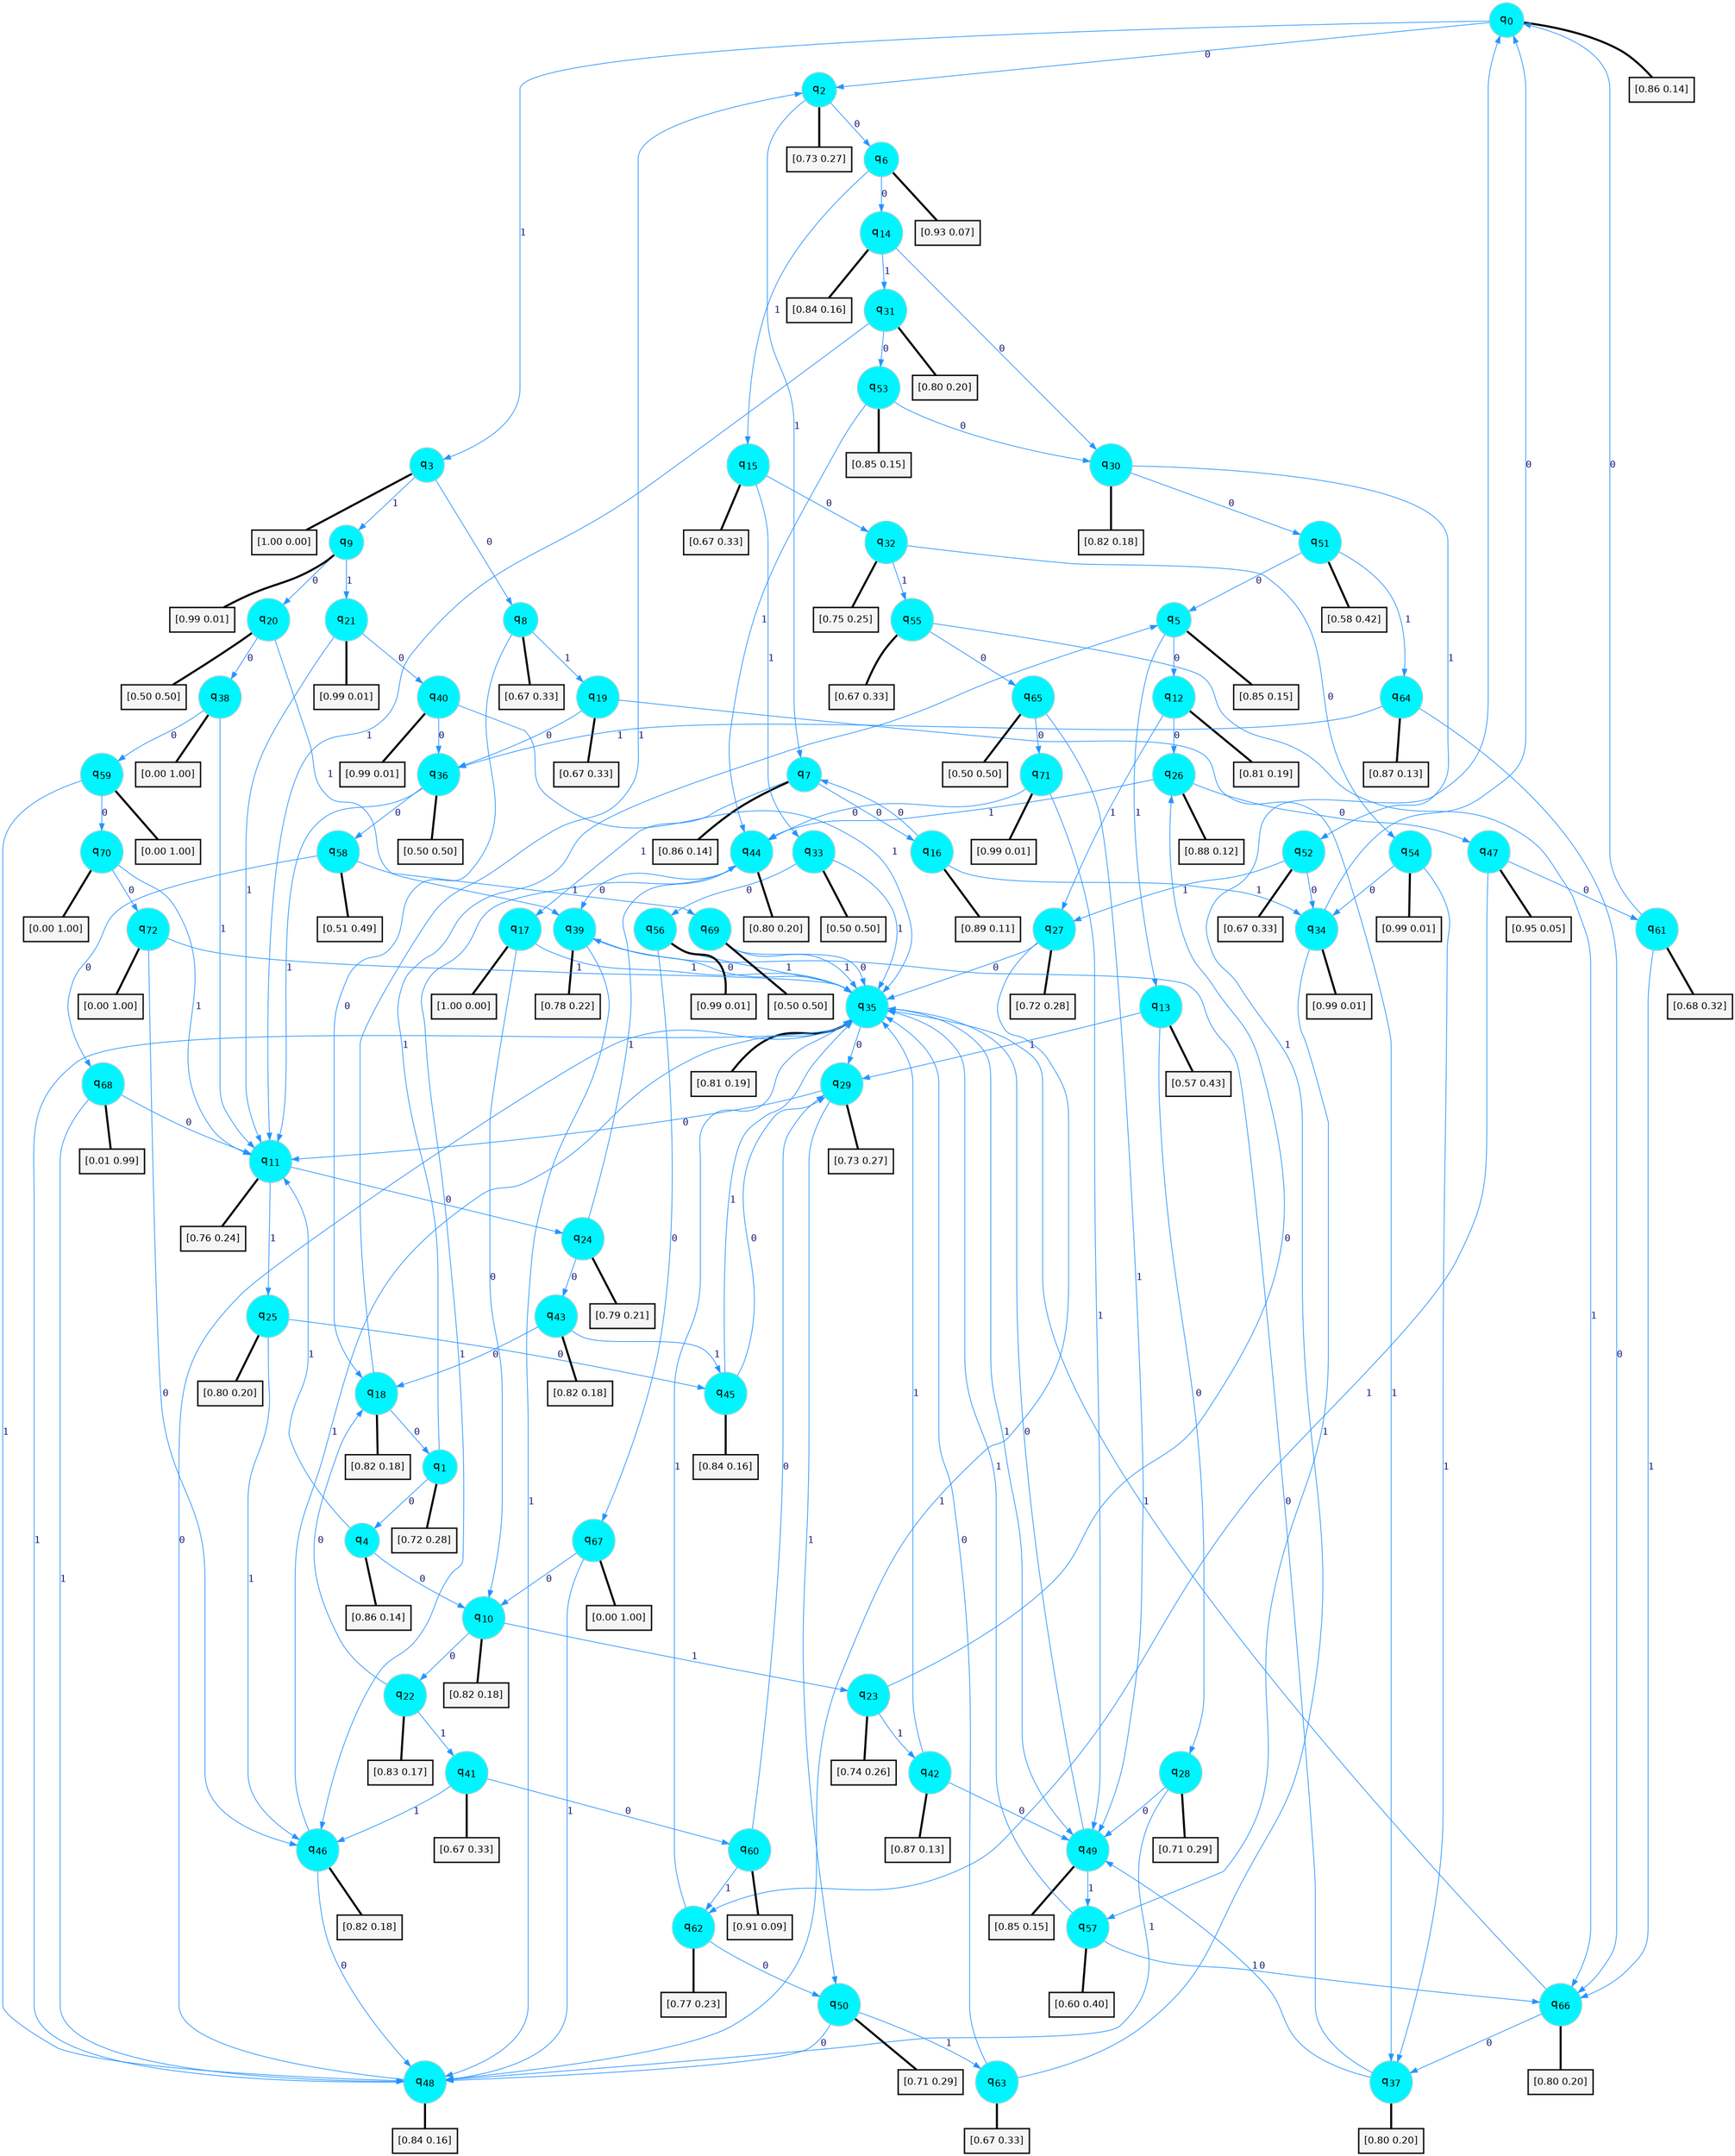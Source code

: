 digraph G {
graph [
bgcolor=transparent, dpi=300, rankdir=TD, size="40,25"];
node [
color=gray, fillcolor=turquoise1, fontcolor=black, fontname=Helvetica, fontsize=16, fontweight=bold, shape=circle, style=filled];
edge [
arrowsize=1, color=dodgerblue1, fontcolor=midnightblue, fontname=courier, fontweight=bold, penwidth=1, style=solid, weight=20];
0[label=<q<SUB>0</SUB>>];
1[label=<q<SUB>1</SUB>>];
2[label=<q<SUB>2</SUB>>];
3[label=<q<SUB>3</SUB>>];
4[label=<q<SUB>4</SUB>>];
5[label=<q<SUB>5</SUB>>];
6[label=<q<SUB>6</SUB>>];
7[label=<q<SUB>7</SUB>>];
8[label=<q<SUB>8</SUB>>];
9[label=<q<SUB>9</SUB>>];
10[label=<q<SUB>10</SUB>>];
11[label=<q<SUB>11</SUB>>];
12[label=<q<SUB>12</SUB>>];
13[label=<q<SUB>13</SUB>>];
14[label=<q<SUB>14</SUB>>];
15[label=<q<SUB>15</SUB>>];
16[label=<q<SUB>16</SUB>>];
17[label=<q<SUB>17</SUB>>];
18[label=<q<SUB>18</SUB>>];
19[label=<q<SUB>19</SUB>>];
20[label=<q<SUB>20</SUB>>];
21[label=<q<SUB>21</SUB>>];
22[label=<q<SUB>22</SUB>>];
23[label=<q<SUB>23</SUB>>];
24[label=<q<SUB>24</SUB>>];
25[label=<q<SUB>25</SUB>>];
26[label=<q<SUB>26</SUB>>];
27[label=<q<SUB>27</SUB>>];
28[label=<q<SUB>28</SUB>>];
29[label=<q<SUB>29</SUB>>];
30[label=<q<SUB>30</SUB>>];
31[label=<q<SUB>31</SUB>>];
32[label=<q<SUB>32</SUB>>];
33[label=<q<SUB>33</SUB>>];
34[label=<q<SUB>34</SUB>>];
35[label=<q<SUB>35</SUB>>];
36[label=<q<SUB>36</SUB>>];
37[label=<q<SUB>37</SUB>>];
38[label=<q<SUB>38</SUB>>];
39[label=<q<SUB>39</SUB>>];
40[label=<q<SUB>40</SUB>>];
41[label=<q<SUB>41</SUB>>];
42[label=<q<SUB>42</SUB>>];
43[label=<q<SUB>43</SUB>>];
44[label=<q<SUB>44</SUB>>];
45[label=<q<SUB>45</SUB>>];
46[label=<q<SUB>46</SUB>>];
47[label=<q<SUB>47</SUB>>];
48[label=<q<SUB>48</SUB>>];
49[label=<q<SUB>49</SUB>>];
50[label=<q<SUB>50</SUB>>];
51[label=<q<SUB>51</SUB>>];
52[label=<q<SUB>52</SUB>>];
53[label=<q<SUB>53</SUB>>];
54[label=<q<SUB>54</SUB>>];
55[label=<q<SUB>55</SUB>>];
56[label=<q<SUB>56</SUB>>];
57[label=<q<SUB>57</SUB>>];
58[label=<q<SUB>58</SUB>>];
59[label=<q<SUB>59</SUB>>];
60[label=<q<SUB>60</SUB>>];
61[label=<q<SUB>61</SUB>>];
62[label=<q<SUB>62</SUB>>];
63[label=<q<SUB>63</SUB>>];
64[label=<q<SUB>64</SUB>>];
65[label=<q<SUB>65</SUB>>];
66[label=<q<SUB>66</SUB>>];
67[label=<q<SUB>67</SUB>>];
68[label=<q<SUB>68</SUB>>];
69[label=<q<SUB>69</SUB>>];
70[label=<q<SUB>70</SUB>>];
71[label=<q<SUB>71</SUB>>];
72[label=<q<SUB>72</SUB>>];
73[label="[0.86 0.14]", shape=box,fontcolor=black, fontname=Helvetica, fontsize=14, penwidth=2, fillcolor=whitesmoke,color=black];
74[label="[0.72 0.28]", shape=box,fontcolor=black, fontname=Helvetica, fontsize=14, penwidth=2, fillcolor=whitesmoke,color=black];
75[label="[0.73 0.27]", shape=box,fontcolor=black, fontname=Helvetica, fontsize=14, penwidth=2, fillcolor=whitesmoke,color=black];
76[label="[1.00 0.00]", shape=box,fontcolor=black, fontname=Helvetica, fontsize=14, penwidth=2, fillcolor=whitesmoke,color=black];
77[label="[0.86 0.14]", shape=box,fontcolor=black, fontname=Helvetica, fontsize=14, penwidth=2, fillcolor=whitesmoke,color=black];
78[label="[0.85 0.15]", shape=box,fontcolor=black, fontname=Helvetica, fontsize=14, penwidth=2, fillcolor=whitesmoke,color=black];
79[label="[0.93 0.07]", shape=box,fontcolor=black, fontname=Helvetica, fontsize=14, penwidth=2, fillcolor=whitesmoke,color=black];
80[label="[0.86 0.14]", shape=box,fontcolor=black, fontname=Helvetica, fontsize=14, penwidth=2, fillcolor=whitesmoke,color=black];
81[label="[0.67 0.33]", shape=box,fontcolor=black, fontname=Helvetica, fontsize=14, penwidth=2, fillcolor=whitesmoke,color=black];
82[label="[0.99 0.01]", shape=box,fontcolor=black, fontname=Helvetica, fontsize=14, penwidth=2, fillcolor=whitesmoke,color=black];
83[label="[0.82 0.18]", shape=box,fontcolor=black, fontname=Helvetica, fontsize=14, penwidth=2, fillcolor=whitesmoke,color=black];
84[label="[0.76 0.24]", shape=box,fontcolor=black, fontname=Helvetica, fontsize=14, penwidth=2, fillcolor=whitesmoke,color=black];
85[label="[0.81 0.19]", shape=box,fontcolor=black, fontname=Helvetica, fontsize=14, penwidth=2, fillcolor=whitesmoke,color=black];
86[label="[0.57 0.43]", shape=box,fontcolor=black, fontname=Helvetica, fontsize=14, penwidth=2, fillcolor=whitesmoke,color=black];
87[label="[0.84 0.16]", shape=box,fontcolor=black, fontname=Helvetica, fontsize=14, penwidth=2, fillcolor=whitesmoke,color=black];
88[label="[0.67 0.33]", shape=box,fontcolor=black, fontname=Helvetica, fontsize=14, penwidth=2, fillcolor=whitesmoke,color=black];
89[label="[0.89 0.11]", shape=box,fontcolor=black, fontname=Helvetica, fontsize=14, penwidth=2, fillcolor=whitesmoke,color=black];
90[label="[1.00 0.00]", shape=box,fontcolor=black, fontname=Helvetica, fontsize=14, penwidth=2, fillcolor=whitesmoke,color=black];
91[label="[0.82 0.18]", shape=box,fontcolor=black, fontname=Helvetica, fontsize=14, penwidth=2, fillcolor=whitesmoke,color=black];
92[label="[0.67 0.33]", shape=box,fontcolor=black, fontname=Helvetica, fontsize=14, penwidth=2, fillcolor=whitesmoke,color=black];
93[label="[0.50 0.50]", shape=box,fontcolor=black, fontname=Helvetica, fontsize=14, penwidth=2, fillcolor=whitesmoke,color=black];
94[label="[0.99 0.01]", shape=box,fontcolor=black, fontname=Helvetica, fontsize=14, penwidth=2, fillcolor=whitesmoke,color=black];
95[label="[0.83 0.17]", shape=box,fontcolor=black, fontname=Helvetica, fontsize=14, penwidth=2, fillcolor=whitesmoke,color=black];
96[label="[0.74 0.26]", shape=box,fontcolor=black, fontname=Helvetica, fontsize=14, penwidth=2, fillcolor=whitesmoke,color=black];
97[label="[0.79 0.21]", shape=box,fontcolor=black, fontname=Helvetica, fontsize=14, penwidth=2, fillcolor=whitesmoke,color=black];
98[label="[0.80 0.20]", shape=box,fontcolor=black, fontname=Helvetica, fontsize=14, penwidth=2, fillcolor=whitesmoke,color=black];
99[label="[0.88 0.12]", shape=box,fontcolor=black, fontname=Helvetica, fontsize=14, penwidth=2, fillcolor=whitesmoke,color=black];
100[label="[0.72 0.28]", shape=box,fontcolor=black, fontname=Helvetica, fontsize=14, penwidth=2, fillcolor=whitesmoke,color=black];
101[label="[0.71 0.29]", shape=box,fontcolor=black, fontname=Helvetica, fontsize=14, penwidth=2, fillcolor=whitesmoke,color=black];
102[label="[0.73 0.27]", shape=box,fontcolor=black, fontname=Helvetica, fontsize=14, penwidth=2, fillcolor=whitesmoke,color=black];
103[label="[0.82 0.18]", shape=box,fontcolor=black, fontname=Helvetica, fontsize=14, penwidth=2, fillcolor=whitesmoke,color=black];
104[label="[0.80 0.20]", shape=box,fontcolor=black, fontname=Helvetica, fontsize=14, penwidth=2, fillcolor=whitesmoke,color=black];
105[label="[0.75 0.25]", shape=box,fontcolor=black, fontname=Helvetica, fontsize=14, penwidth=2, fillcolor=whitesmoke,color=black];
106[label="[0.50 0.50]", shape=box,fontcolor=black, fontname=Helvetica, fontsize=14, penwidth=2, fillcolor=whitesmoke,color=black];
107[label="[0.99 0.01]", shape=box,fontcolor=black, fontname=Helvetica, fontsize=14, penwidth=2, fillcolor=whitesmoke,color=black];
108[label="[0.81 0.19]", shape=box,fontcolor=black, fontname=Helvetica, fontsize=14, penwidth=2, fillcolor=whitesmoke,color=black];
109[label="[0.50 0.50]", shape=box,fontcolor=black, fontname=Helvetica, fontsize=14, penwidth=2, fillcolor=whitesmoke,color=black];
110[label="[0.80 0.20]", shape=box,fontcolor=black, fontname=Helvetica, fontsize=14, penwidth=2, fillcolor=whitesmoke,color=black];
111[label="[0.00 1.00]", shape=box,fontcolor=black, fontname=Helvetica, fontsize=14, penwidth=2, fillcolor=whitesmoke,color=black];
112[label="[0.78 0.22]", shape=box,fontcolor=black, fontname=Helvetica, fontsize=14, penwidth=2, fillcolor=whitesmoke,color=black];
113[label="[0.99 0.01]", shape=box,fontcolor=black, fontname=Helvetica, fontsize=14, penwidth=2, fillcolor=whitesmoke,color=black];
114[label="[0.67 0.33]", shape=box,fontcolor=black, fontname=Helvetica, fontsize=14, penwidth=2, fillcolor=whitesmoke,color=black];
115[label="[0.87 0.13]", shape=box,fontcolor=black, fontname=Helvetica, fontsize=14, penwidth=2, fillcolor=whitesmoke,color=black];
116[label="[0.82 0.18]", shape=box,fontcolor=black, fontname=Helvetica, fontsize=14, penwidth=2, fillcolor=whitesmoke,color=black];
117[label="[0.80 0.20]", shape=box,fontcolor=black, fontname=Helvetica, fontsize=14, penwidth=2, fillcolor=whitesmoke,color=black];
118[label="[0.84 0.16]", shape=box,fontcolor=black, fontname=Helvetica, fontsize=14, penwidth=2, fillcolor=whitesmoke,color=black];
119[label="[0.82 0.18]", shape=box,fontcolor=black, fontname=Helvetica, fontsize=14, penwidth=2, fillcolor=whitesmoke,color=black];
120[label="[0.95 0.05]", shape=box,fontcolor=black, fontname=Helvetica, fontsize=14, penwidth=2, fillcolor=whitesmoke,color=black];
121[label="[0.84 0.16]", shape=box,fontcolor=black, fontname=Helvetica, fontsize=14, penwidth=2, fillcolor=whitesmoke,color=black];
122[label="[0.85 0.15]", shape=box,fontcolor=black, fontname=Helvetica, fontsize=14, penwidth=2, fillcolor=whitesmoke,color=black];
123[label="[0.71 0.29]", shape=box,fontcolor=black, fontname=Helvetica, fontsize=14, penwidth=2, fillcolor=whitesmoke,color=black];
124[label="[0.58 0.42]", shape=box,fontcolor=black, fontname=Helvetica, fontsize=14, penwidth=2, fillcolor=whitesmoke,color=black];
125[label="[0.67 0.33]", shape=box,fontcolor=black, fontname=Helvetica, fontsize=14, penwidth=2, fillcolor=whitesmoke,color=black];
126[label="[0.85 0.15]", shape=box,fontcolor=black, fontname=Helvetica, fontsize=14, penwidth=2, fillcolor=whitesmoke,color=black];
127[label="[0.99 0.01]", shape=box,fontcolor=black, fontname=Helvetica, fontsize=14, penwidth=2, fillcolor=whitesmoke,color=black];
128[label="[0.67 0.33]", shape=box,fontcolor=black, fontname=Helvetica, fontsize=14, penwidth=2, fillcolor=whitesmoke,color=black];
129[label="[0.99 0.01]", shape=box,fontcolor=black, fontname=Helvetica, fontsize=14, penwidth=2, fillcolor=whitesmoke,color=black];
130[label="[0.60 0.40]", shape=box,fontcolor=black, fontname=Helvetica, fontsize=14, penwidth=2, fillcolor=whitesmoke,color=black];
131[label="[0.51 0.49]", shape=box,fontcolor=black, fontname=Helvetica, fontsize=14, penwidth=2, fillcolor=whitesmoke,color=black];
132[label="[0.00 1.00]", shape=box,fontcolor=black, fontname=Helvetica, fontsize=14, penwidth=2, fillcolor=whitesmoke,color=black];
133[label="[0.91 0.09]", shape=box,fontcolor=black, fontname=Helvetica, fontsize=14, penwidth=2, fillcolor=whitesmoke,color=black];
134[label="[0.68 0.32]", shape=box,fontcolor=black, fontname=Helvetica, fontsize=14, penwidth=2, fillcolor=whitesmoke,color=black];
135[label="[0.77 0.23]", shape=box,fontcolor=black, fontname=Helvetica, fontsize=14, penwidth=2, fillcolor=whitesmoke,color=black];
136[label="[0.67 0.33]", shape=box,fontcolor=black, fontname=Helvetica, fontsize=14, penwidth=2, fillcolor=whitesmoke,color=black];
137[label="[0.87 0.13]", shape=box,fontcolor=black, fontname=Helvetica, fontsize=14, penwidth=2, fillcolor=whitesmoke,color=black];
138[label="[0.50 0.50]", shape=box,fontcolor=black, fontname=Helvetica, fontsize=14, penwidth=2, fillcolor=whitesmoke,color=black];
139[label="[0.80 0.20]", shape=box,fontcolor=black, fontname=Helvetica, fontsize=14, penwidth=2, fillcolor=whitesmoke,color=black];
140[label="[0.00 1.00]", shape=box,fontcolor=black, fontname=Helvetica, fontsize=14, penwidth=2, fillcolor=whitesmoke,color=black];
141[label="[0.01 0.99]", shape=box,fontcolor=black, fontname=Helvetica, fontsize=14, penwidth=2, fillcolor=whitesmoke,color=black];
142[label="[0.50 0.50]", shape=box,fontcolor=black, fontname=Helvetica, fontsize=14, penwidth=2, fillcolor=whitesmoke,color=black];
143[label="[0.00 1.00]", shape=box,fontcolor=black, fontname=Helvetica, fontsize=14, penwidth=2, fillcolor=whitesmoke,color=black];
144[label="[0.99 0.01]", shape=box,fontcolor=black, fontname=Helvetica, fontsize=14, penwidth=2, fillcolor=whitesmoke,color=black];
145[label="[0.00 1.00]", shape=box,fontcolor=black, fontname=Helvetica, fontsize=14, penwidth=2, fillcolor=whitesmoke,color=black];
0->2 [label=0];
0->3 [label=1];
0->73 [arrowhead=none, penwidth=3,color=black];
1->4 [label=0];
1->5 [label=1];
1->74 [arrowhead=none, penwidth=3,color=black];
2->6 [label=0];
2->7 [label=1];
2->75 [arrowhead=none, penwidth=3,color=black];
3->8 [label=0];
3->9 [label=1];
3->76 [arrowhead=none, penwidth=3,color=black];
4->10 [label=0];
4->11 [label=1];
4->77 [arrowhead=none, penwidth=3,color=black];
5->12 [label=0];
5->13 [label=1];
5->78 [arrowhead=none, penwidth=3,color=black];
6->14 [label=0];
6->15 [label=1];
6->79 [arrowhead=none, penwidth=3,color=black];
7->16 [label=0];
7->17 [label=1];
7->80 [arrowhead=none, penwidth=3,color=black];
8->18 [label=0];
8->19 [label=1];
8->81 [arrowhead=none, penwidth=3,color=black];
9->20 [label=0];
9->21 [label=1];
9->82 [arrowhead=none, penwidth=3,color=black];
10->22 [label=0];
10->23 [label=1];
10->83 [arrowhead=none, penwidth=3,color=black];
11->24 [label=0];
11->25 [label=1];
11->84 [arrowhead=none, penwidth=3,color=black];
12->26 [label=0];
12->27 [label=1];
12->85 [arrowhead=none, penwidth=3,color=black];
13->28 [label=0];
13->29 [label=1];
13->86 [arrowhead=none, penwidth=3,color=black];
14->30 [label=0];
14->31 [label=1];
14->87 [arrowhead=none, penwidth=3,color=black];
15->32 [label=0];
15->33 [label=1];
15->88 [arrowhead=none, penwidth=3,color=black];
16->7 [label=0];
16->34 [label=1];
16->89 [arrowhead=none, penwidth=3,color=black];
17->10 [label=0];
17->35 [label=1];
17->90 [arrowhead=none, penwidth=3,color=black];
18->1 [label=0];
18->2 [label=1];
18->91 [arrowhead=none, penwidth=3,color=black];
19->36 [label=0];
19->37 [label=1];
19->92 [arrowhead=none, penwidth=3,color=black];
20->38 [label=0];
20->39 [label=1];
20->93 [arrowhead=none, penwidth=3,color=black];
21->40 [label=0];
21->11 [label=1];
21->94 [arrowhead=none, penwidth=3,color=black];
22->18 [label=0];
22->41 [label=1];
22->95 [arrowhead=none, penwidth=3,color=black];
23->26 [label=0];
23->42 [label=1];
23->96 [arrowhead=none, penwidth=3,color=black];
24->43 [label=0];
24->44 [label=1];
24->97 [arrowhead=none, penwidth=3,color=black];
25->45 [label=0];
25->46 [label=1];
25->98 [arrowhead=none, penwidth=3,color=black];
26->47 [label=0];
26->44 [label=1];
26->99 [arrowhead=none, penwidth=3,color=black];
27->35 [label=0];
27->48 [label=1];
27->100 [arrowhead=none, penwidth=3,color=black];
28->49 [label=0];
28->48 [label=1];
28->101 [arrowhead=none, penwidth=3,color=black];
29->11 [label=0];
29->50 [label=1];
29->102 [arrowhead=none, penwidth=3,color=black];
30->51 [label=0];
30->52 [label=1];
30->103 [arrowhead=none, penwidth=3,color=black];
31->53 [label=0];
31->11 [label=1];
31->104 [arrowhead=none, penwidth=3,color=black];
32->54 [label=0];
32->55 [label=1];
32->105 [arrowhead=none, penwidth=3,color=black];
33->56 [label=0];
33->35 [label=1];
33->106 [arrowhead=none, penwidth=3,color=black];
34->0 [label=0];
34->57 [label=1];
34->107 [arrowhead=none, penwidth=3,color=black];
35->29 [label=0];
35->49 [label=1];
35->108 [arrowhead=none, penwidth=3,color=black];
36->58 [label=0];
36->11 [label=1];
36->109 [arrowhead=none, penwidth=3,color=black];
37->39 [label=0];
37->49 [label=1];
37->110 [arrowhead=none, penwidth=3,color=black];
38->59 [label=0];
38->11 [label=1];
38->111 [arrowhead=none, penwidth=3,color=black];
39->35 [label=0];
39->48 [label=1];
39->112 [arrowhead=none, penwidth=3,color=black];
40->36 [label=0];
40->35 [label=1];
40->113 [arrowhead=none, penwidth=3,color=black];
41->60 [label=0];
41->46 [label=1];
41->114 [arrowhead=none, penwidth=3,color=black];
42->49 [label=0];
42->35 [label=1];
42->115 [arrowhead=none, penwidth=3,color=black];
43->18 [label=0];
43->45 [label=1];
43->116 [arrowhead=none, penwidth=3,color=black];
44->39 [label=0];
44->46 [label=1];
44->117 [arrowhead=none, penwidth=3,color=black];
45->29 [label=0];
45->35 [label=1];
45->118 [arrowhead=none, penwidth=3,color=black];
46->48 [label=0];
46->35 [label=1];
46->119 [arrowhead=none, penwidth=3,color=black];
47->61 [label=0];
47->62 [label=1];
47->120 [arrowhead=none, penwidth=3,color=black];
48->35 [label=0];
48->35 [label=1];
48->121 [arrowhead=none, penwidth=3,color=black];
49->35 [label=0];
49->57 [label=1];
49->122 [arrowhead=none, penwidth=3,color=black];
50->48 [label=0];
50->63 [label=1];
50->123 [arrowhead=none, penwidth=3,color=black];
51->5 [label=0];
51->64 [label=1];
51->124 [arrowhead=none, penwidth=3,color=black];
52->34 [label=0];
52->27 [label=1];
52->125 [arrowhead=none, penwidth=3,color=black];
53->30 [label=0];
53->44 [label=1];
53->126 [arrowhead=none, penwidth=3,color=black];
54->34 [label=0];
54->37 [label=1];
54->127 [arrowhead=none, penwidth=3,color=black];
55->65 [label=0];
55->66 [label=1];
55->128 [arrowhead=none, penwidth=3,color=black];
56->67 [label=0];
56->35 [label=1];
56->129 [arrowhead=none, penwidth=3,color=black];
57->66 [label=0];
57->35 [label=1];
57->130 [arrowhead=none, penwidth=3,color=black];
58->68 [label=0];
58->69 [label=1];
58->131 [arrowhead=none, penwidth=3,color=black];
59->70 [label=0];
59->48 [label=1];
59->132 [arrowhead=none, penwidth=3,color=black];
60->29 [label=0];
60->62 [label=1];
60->133 [arrowhead=none, penwidth=3,color=black];
61->0 [label=0];
61->66 [label=1];
61->134 [arrowhead=none, penwidth=3,color=black];
62->50 [label=0];
62->35 [label=1];
62->135 [arrowhead=none, penwidth=3,color=black];
63->35 [label=0];
63->0 [label=1];
63->136 [arrowhead=none, penwidth=3,color=black];
64->66 [label=0];
64->36 [label=1];
64->137 [arrowhead=none, penwidth=3,color=black];
65->71 [label=0];
65->49 [label=1];
65->138 [arrowhead=none, penwidth=3,color=black];
66->37 [label=0];
66->35 [label=1];
66->139 [arrowhead=none, penwidth=3,color=black];
67->10 [label=0];
67->48 [label=1];
67->140 [arrowhead=none, penwidth=3,color=black];
68->11 [label=0];
68->48 [label=1];
68->141 [arrowhead=none, penwidth=3,color=black];
69->35 [label=0];
69->35 [label=1];
69->142 [arrowhead=none, penwidth=3,color=black];
70->72 [label=0];
70->11 [label=1];
70->143 [arrowhead=none, penwidth=3,color=black];
71->44 [label=0];
71->49 [label=1];
71->144 [arrowhead=none, penwidth=3,color=black];
72->46 [label=0];
72->35 [label=1];
72->145 [arrowhead=none, penwidth=3,color=black];
}
